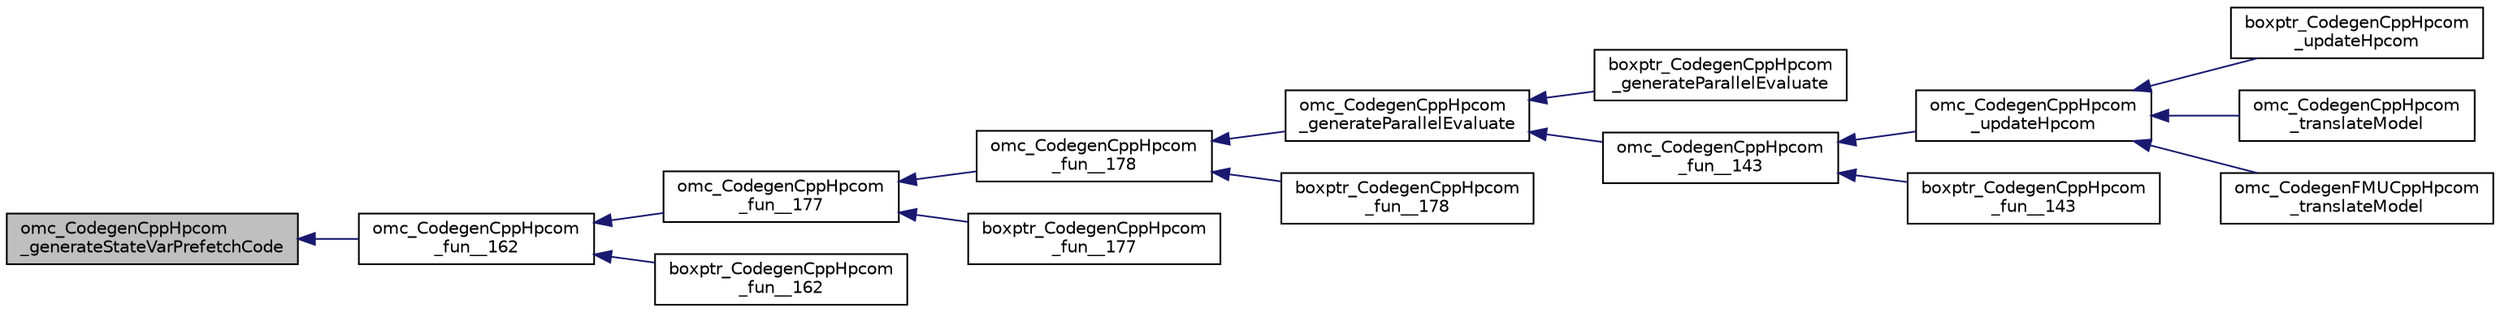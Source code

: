 digraph "omc_CodegenCppHpcom_generateStateVarPrefetchCode"
{
  edge [fontname="Helvetica",fontsize="10",labelfontname="Helvetica",labelfontsize="10"];
  node [fontname="Helvetica",fontsize="10",shape=record];
  rankdir="LR";
  Node6234 [label="omc_CodegenCppHpcom\l_generateStateVarPrefetchCode",height=0.2,width=0.4,color="black", fillcolor="grey75", style="filled", fontcolor="black"];
  Node6234 -> Node6235 [dir="back",color="midnightblue",fontsize="10",style="solid",fontname="Helvetica"];
  Node6235 [label="omc_CodegenCppHpcom\l_fun__162",height=0.2,width=0.4,color="black", fillcolor="white", style="filled",URL="$df/ddf/_codegen_cpp_hpcom_8c.html#a2ab1d06bfde3cc81fccdd780a271a028"];
  Node6235 -> Node6236 [dir="back",color="midnightblue",fontsize="10",style="solid",fontname="Helvetica"];
  Node6236 [label="omc_CodegenCppHpcom\l_fun__177",height=0.2,width=0.4,color="black", fillcolor="white", style="filled",URL="$df/ddf/_codegen_cpp_hpcom_8c.html#a88af6399f99af2357ed9573571468219"];
  Node6236 -> Node6237 [dir="back",color="midnightblue",fontsize="10",style="solid",fontname="Helvetica"];
  Node6237 [label="omc_CodegenCppHpcom\l_fun__178",height=0.2,width=0.4,color="black", fillcolor="white", style="filled",URL="$df/ddf/_codegen_cpp_hpcom_8c.html#aebdfa20df3af4588cd9c4d2fc3b82d01"];
  Node6237 -> Node6238 [dir="back",color="midnightblue",fontsize="10",style="solid",fontname="Helvetica"];
  Node6238 [label="omc_CodegenCppHpcom\l_generateParallelEvaluate",height=0.2,width=0.4,color="black", fillcolor="white", style="filled",URL="$d0/d7b/_codegen_cpp_hpcom_8h.html#a1162e312f31a3c3590857ee8c1d6050d"];
  Node6238 -> Node6239 [dir="back",color="midnightblue",fontsize="10",style="solid",fontname="Helvetica"];
  Node6239 [label="boxptr_CodegenCppHpcom\l_generateParallelEvaluate",height=0.2,width=0.4,color="black", fillcolor="white", style="filled",URL="$d0/d7b/_codegen_cpp_hpcom_8h.html#a76c09f85a538758669cba1acc403aa13"];
  Node6238 -> Node6240 [dir="back",color="midnightblue",fontsize="10",style="solid",fontname="Helvetica"];
  Node6240 [label="omc_CodegenCppHpcom\l_fun__143",height=0.2,width=0.4,color="black", fillcolor="white", style="filled",URL="$df/ddf/_codegen_cpp_hpcom_8c.html#acdb132d346d54106542d58e9653bd555"];
  Node6240 -> Node6241 [dir="back",color="midnightblue",fontsize="10",style="solid",fontname="Helvetica"];
  Node6241 [label="omc_CodegenCppHpcom\l_updateHpcom",height=0.2,width=0.4,color="black", fillcolor="white", style="filled",URL="$d0/d7b/_codegen_cpp_hpcom_8h.html#a9c6bf1d2077f5b4493059ae207aff3c3"];
  Node6241 -> Node6242 [dir="back",color="midnightblue",fontsize="10",style="solid",fontname="Helvetica"];
  Node6242 [label="boxptr_CodegenCppHpcom\l_updateHpcom",height=0.2,width=0.4,color="black", fillcolor="white", style="filled",URL="$d0/d7b/_codegen_cpp_hpcom_8h.html#aa3c916c423e3221bd25e86c0b6130858"];
  Node6241 -> Node6243 [dir="back",color="midnightblue",fontsize="10",style="solid",fontname="Helvetica"];
  Node6243 [label="omc_CodegenCppHpcom\l_translateModel",height=0.2,width=0.4,color="black", fillcolor="white", style="filled",URL="$d0/d7b/_codegen_cpp_hpcom_8h.html#a423a0801fb73dbae738bcf88b4d4f9b1"];
  Node6241 -> Node6244 [dir="back",color="midnightblue",fontsize="10",style="solid",fontname="Helvetica"];
  Node6244 [label="omc_CodegenFMUCppHpcom\l_translateModel",height=0.2,width=0.4,color="black", fillcolor="white", style="filled",URL="$d5/d8c/_codegen_f_m_u_cpp_hpcom_8h.html#abed9b64290450d80d93f9ce199b9ecc5"];
  Node6240 -> Node6245 [dir="back",color="midnightblue",fontsize="10",style="solid",fontname="Helvetica"];
  Node6245 [label="boxptr_CodegenCppHpcom\l_fun__143",height=0.2,width=0.4,color="black", fillcolor="white", style="filled",URL="$df/ddf/_codegen_cpp_hpcom_8c.html#ac01508e8f12545cff4bbe95206df974e"];
  Node6237 -> Node6246 [dir="back",color="midnightblue",fontsize="10",style="solid",fontname="Helvetica"];
  Node6246 [label="boxptr_CodegenCppHpcom\l_fun__178",height=0.2,width=0.4,color="black", fillcolor="white", style="filled",URL="$df/ddf/_codegen_cpp_hpcom_8c.html#a5ede2690860b999b64af36c0f4fe29c2"];
  Node6236 -> Node6247 [dir="back",color="midnightblue",fontsize="10",style="solid",fontname="Helvetica"];
  Node6247 [label="boxptr_CodegenCppHpcom\l_fun__177",height=0.2,width=0.4,color="black", fillcolor="white", style="filled",URL="$df/ddf/_codegen_cpp_hpcom_8c.html#a6bd962a1386b82ad0e1f48ec62d452c4"];
  Node6235 -> Node6248 [dir="back",color="midnightblue",fontsize="10",style="solid",fontname="Helvetica"];
  Node6248 [label="boxptr_CodegenCppHpcom\l_fun__162",height=0.2,width=0.4,color="black", fillcolor="white", style="filled",URL="$df/ddf/_codegen_cpp_hpcom_8c.html#a0911736d41ff898a6dbadeae00318b47"];
}
